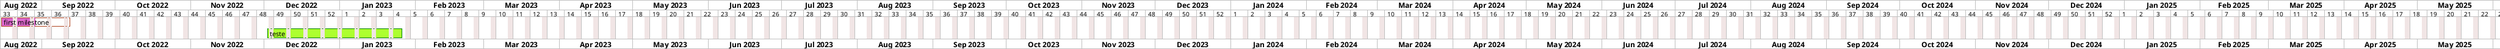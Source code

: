 @startgantt
<style>
ganttDiagram {
   task {
    BackGroundColor GreenYellow
    LineColor Green 
    unstarted {
      BackGroundColor PaleVioletRed
      LineColor FireBrick
      FontColor Gold
    }
  }
}
</style>
saturday are closed
sunday are closed
printscale weekly zoom 1
today is colored in #Magenta
Project starts 2022-08-15
[first milestone] starts 2022-08-15 and ends 2022-09-12 and is 50% complete

[teste] starts 2022-12-02 and ends 2023-01-26 and is 100% complete

@endgantt